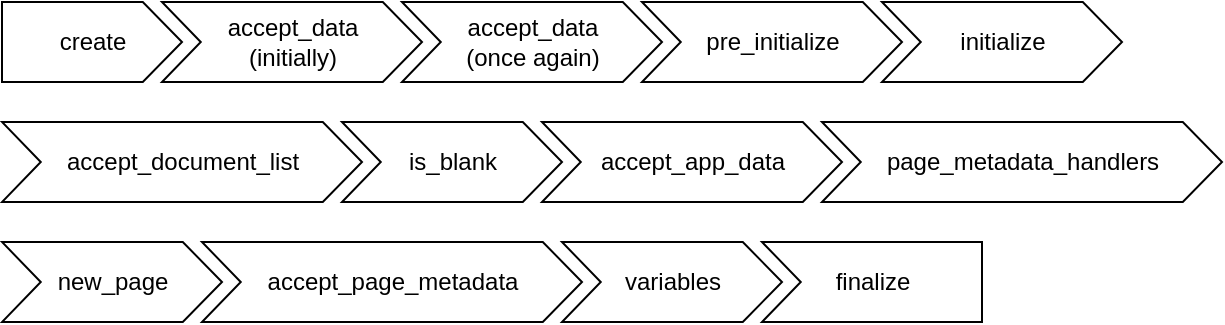<mxfile version="20.7.4" type="device"><diagram id="cdttiszGaaqJqhB-HXZc" name="Page-1"><mxGraphModel dx="828" dy="551" grid="1" gridSize="10" guides="1" tooltips="1" connect="1" arrows="1" fold="1" page="1" pageScale="1" pageWidth="1169" pageHeight="827" math="0" shadow="0"><root><mxCell id="0"/><mxCell id="1" parent="0"/><mxCell id="CqeYvIafDZlGLsgv731e-26" value="&lt;span style=&quot;&quot;&gt;create&lt;/span&gt;" style="html=1;shadow=0;dashed=0;align=center;verticalAlign=middle;shape=mxgraph.arrows2.arrow;dy=0;dx=19.6;notch=0;" vertex="1" parent="1"><mxGeometry x="40" y="40" width="90" height="40" as="geometry"/></mxCell><mxCell id="CqeYvIafDZlGLsgv731e-28" value="&lt;span style=&quot;&quot;&gt;accept_data&lt;/span&gt;&lt;br style=&quot;border-color: var(--border-color);&quot;&gt;&lt;span style=&quot;&quot;&gt;(initially)&lt;/span&gt;" style="html=1;shadow=0;dashed=0;align=center;verticalAlign=middle;shape=mxgraph.arrows2.arrow;dy=0;dx=19.6;notch=19.38;" vertex="1" parent="1"><mxGeometry x="120" y="40" width="130" height="40" as="geometry"/></mxCell><mxCell id="CqeYvIafDZlGLsgv731e-29" value="&lt;span style=&quot;&quot;&gt;accept_data&lt;/span&gt;&lt;br style=&quot;border-color: var(--border-color);&quot;&gt;&lt;span style=&quot;&quot;&gt;(once again)&lt;/span&gt;" style="html=1;shadow=0;dashed=0;align=center;verticalAlign=middle;shape=mxgraph.arrows2.arrow;dy=0;dx=19.6;notch=19.38;" vertex="1" parent="1"><mxGeometry x="240" y="40" width="130" height="40" as="geometry"/></mxCell><mxCell id="CqeYvIafDZlGLsgv731e-30" value="&lt;span style=&quot;&quot;&gt;pre_initialize&lt;/span&gt;" style="html=1;shadow=0;dashed=0;align=center;verticalAlign=middle;shape=mxgraph.arrows2.arrow;dy=0;dx=19.6;notch=19.38;" vertex="1" parent="1"><mxGeometry x="360" y="40" width="130" height="40" as="geometry"/></mxCell><mxCell id="CqeYvIafDZlGLsgv731e-31" value="&lt;span style=&quot;&quot;&gt;initialize&lt;/span&gt;" style="html=1;shadow=0;dashed=0;align=center;verticalAlign=middle;shape=mxgraph.arrows2.arrow;dy=0;dx=19.6;notch=19.38;" vertex="1" parent="1"><mxGeometry x="480" y="40" width="120" height="40" as="geometry"/></mxCell><mxCell id="CqeYvIafDZlGLsgv731e-32" value="&lt;span style=&quot;&quot;&gt;accept_document_list&lt;/span&gt;" style="html=1;shadow=0;dashed=0;align=center;verticalAlign=middle;shape=mxgraph.arrows2.arrow;dy=0;dx=19.6;notch=19.38;" vertex="1" parent="1"><mxGeometry x="40" y="100" width="180" height="40" as="geometry"/></mxCell><mxCell id="CqeYvIafDZlGLsgv731e-33" value="&lt;span style=&quot;&quot;&gt;is_blank&lt;/span&gt;" style="html=1;shadow=0;dashed=0;align=center;verticalAlign=middle;shape=mxgraph.arrows2.arrow;dy=0;dx=19.6;notch=19.38;" vertex="1" parent="1"><mxGeometry x="210" y="100" width="110" height="40" as="geometry"/></mxCell><mxCell id="CqeYvIafDZlGLsgv731e-34" value="&lt;span style=&quot;&quot;&gt;page_metadata_handlers&lt;/span&gt;" style="html=1;shadow=0;dashed=0;align=center;verticalAlign=middle;shape=mxgraph.arrows2.arrow;dy=0;dx=19.6;notch=19.38;" vertex="1" parent="1"><mxGeometry x="450" y="100" width="200" height="40" as="geometry"/></mxCell><mxCell id="CqeYvIafDZlGLsgv731e-35" value="&lt;span style=&quot;&quot;&gt;new_page&lt;/span&gt;" style="html=1;shadow=0;dashed=0;align=center;verticalAlign=middle;shape=mxgraph.arrows2.arrow;dy=0;dx=19.6;notch=19.38;" vertex="1" parent="1"><mxGeometry x="40" y="160" width="110" height="40" as="geometry"/></mxCell><mxCell id="CqeYvIafDZlGLsgv731e-36" value="&lt;span style=&quot;&quot;&gt;variables&lt;/span&gt;" style="html=1;shadow=0;dashed=0;align=center;verticalAlign=middle;shape=mxgraph.arrows2.arrow;dy=0;dx=19.6;notch=19.38;" vertex="1" parent="1"><mxGeometry x="320" y="160" width="110" height="40" as="geometry"/></mxCell><mxCell id="CqeYvIafDZlGLsgv731e-37" value="&lt;span style=&quot;&quot;&gt;finalize&lt;/span&gt;" style="html=1;shadow=0;dashed=0;align=center;verticalAlign=middle;shape=mxgraph.arrows2.arrow;dy=0;dx=0;notch=19.38;" vertex="1" parent="1"><mxGeometry x="420" y="160" width="110" height="40" as="geometry"/></mxCell><mxCell id="CqeYvIafDZlGLsgv731e-39" value="accept_page_metadata" style="html=1;shadow=0;dashed=0;align=center;verticalAlign=middle;shape=mxgraph.arrows2.arrow;dy=0;dx=19.6;notch=19.38;" vertex="1" parent="1"><mxGeometry x="140" y="160" width="190" height="40" as="geometry"/></mxCell><mxCell id="CqeYvIafDZlGLsgv731e-42" value="accept_app_data" style="html=1;shadow=0;dashed=0;align=center;verticalAlign=middle;shape=mxgraph.arrows2.arrow;dy=0;dx=19.6;notch=19.38;" vertex="1" parent="1"><mxGeometry x="310" y="100" width="150" height="40" as="geometry"/></mxCell></root></mxGraphModel></diagram></mxfile>